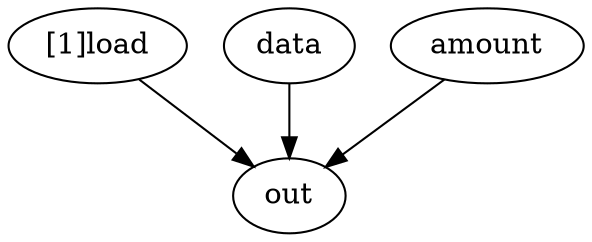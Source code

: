 strict digraph "" {
	"[1]load"	[complexity=1,
		importance=1.09090872016,
		rank=1.09090872016];
	out	[complexity=0,
		importance=0.454545232098,
		rank=0.0];
	"[1]load" -> out;
	data	[complexity=7,
		importance=1.09090872016,
		rank=0.15584410288];
	data -> out;
	amount	[complexity=5,
		importance=0.636363488065,
		rank=0.127272697613];
	amount -> out;
}
